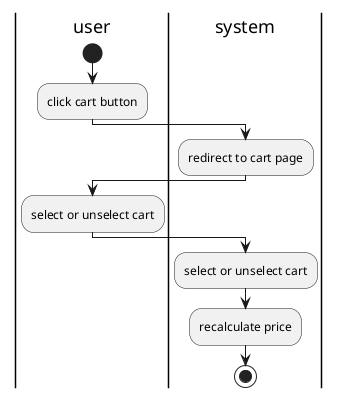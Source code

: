 @startuml select or unselect cart

|user|
start
:click cart button;
|system|
:redirect to cart page;
|user|
:select or unselect cart;
|system|
:select or unselect cart;
:recalculate price;
stop

@enduml